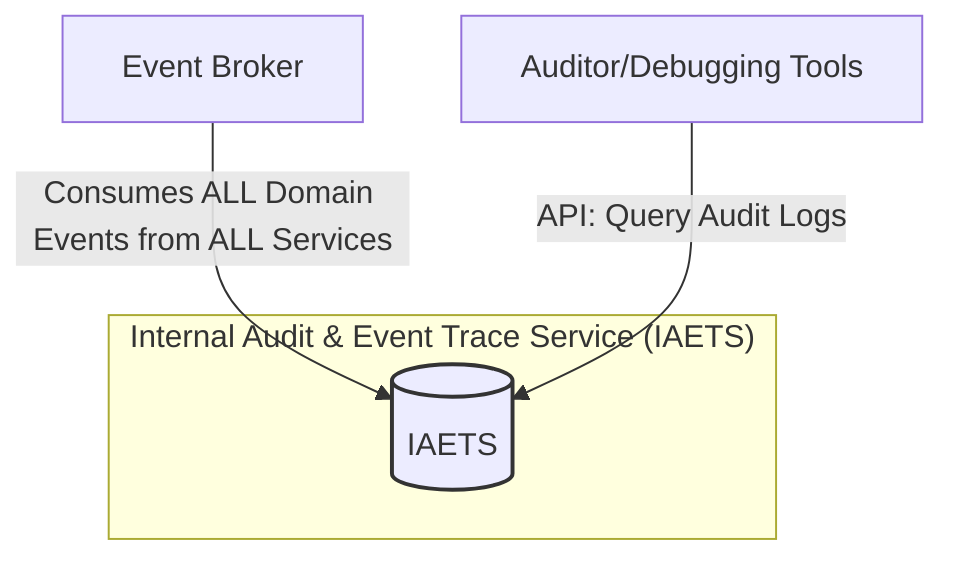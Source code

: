 graph TD
    subgraph "Internal Audit & Event Trace Service (IAETS)"
        IAETS[(IAETS)]
    end

    %% Data & Events Consumed by IAETS
    EventBroker[Event Broker] -->|Consumes ALL Domain Events from ALL Services| IAETS

    %% Services Called & Events Published by IAETS
    %% IAETS primarily consumes; may expose query API
    AuditorTool[Auditor/Debugging Tools] -->|API: Query Audit Logs| IAETS

    classDef service fill:#lightyellow,stroke:#333,stroke-width:2px;
    class IAETS service;
    class EventBroker fill:#lightblue,stroke:#333,stroke-width:2px;
    class AuditorTool fill:#lightgreen,stroke:#333,stroke-width:2px;